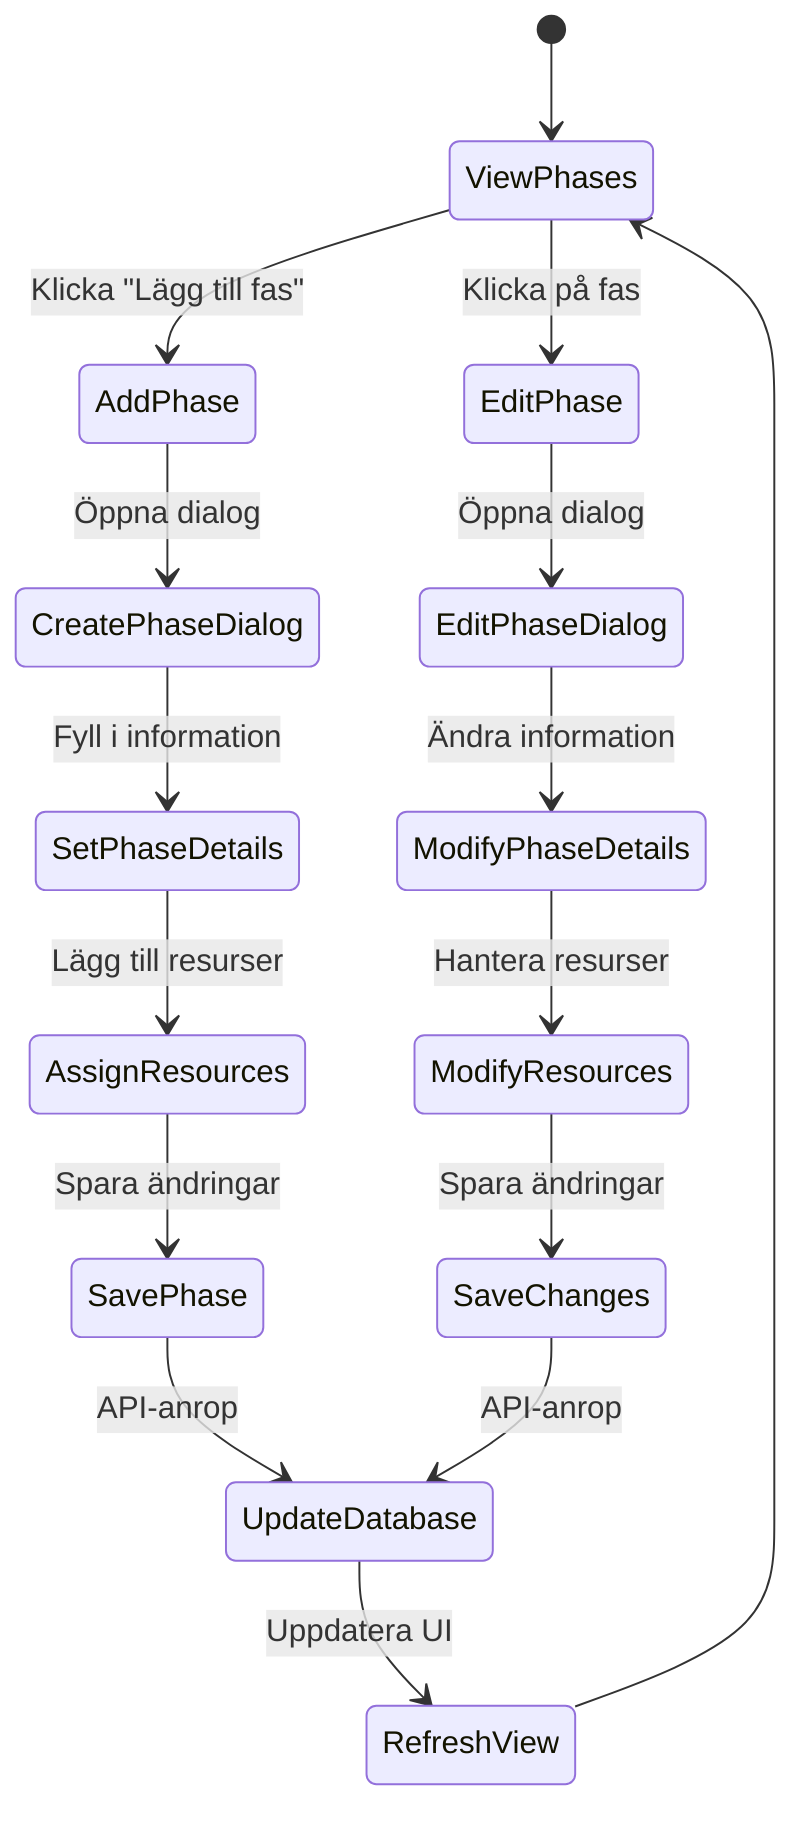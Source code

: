 stateDiagram-v2
    [*] --> ViewPhases
    ViewPhases --> AddPhase: Klicka "Lägg till fas"
    ViewPhases --> EditPhase: Klicka på fas
    
    AddPhase --> CreatePhaseDialog: Öppna dialog
    CreatePhaseDialog --> SetPhaseDetails: Fyll i information
    SetPhaseDetails --> AssignResources: Lägg till resurser
    AssignResources --> SavePhase: Spara ändringar
    SavePhase --> UpdateDatabase: API-anrop
    UpdateDatabase --> RefreshView: Uppdatera UI
    RefreshView --> ViewPhases
    
    EditPhase --> EditPhaseDialog: Öppna dialog
    EditPhaseDialog --> ModifyPhaseDetails: Ändra information
    ModifyPhaseDetails --> ModifyResources: Hantera resurser
    ModifyResources --> SaveChanges: Spara ändringar
    SaveChanges --> UpdateDatabase: API-anrop